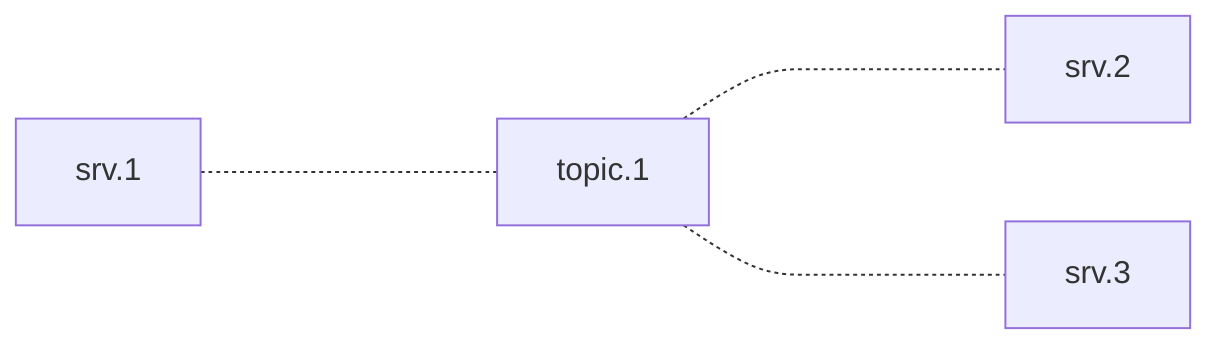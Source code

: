 flowchart LR
    0f3f9cd59b3706accf254b9594b528e6["srv.1"]
    036985dbc4ae9b679aa0e499c46663a1["srv.2"]
    d02285272c6bf2781ce6a18f61e7797c["srv.3"]
    044b03ca776d8088f333cd2a3eeb62ca["topic.1"]
    0f3f9cd59b3706accf254b9594b528e6 -...- 044b03ca776d8088f333cd2a3eeb62ca
    044b03ca776d8088f333cd2a3eeb62ca -...- 036985dbc4ae9b679aa0e499c46663a1
    044b03ca776d8088f333cd2a3eeb62ca -...- d02285272c6bf2781ce6a18f61e7797c